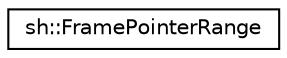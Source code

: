 digraph "Graphical Class Hierarchy"
{
 // LATEX_PDF_SIZE
  edge [fontname="Helvetica",fontsize="10",labelfontname="Helvetica",labelfontsize="10"];
  node [fontname="Helvetica",fontsize="10",shape=record];
  rankdir="LR";
  Node0 [label="sh::FramePointerRange",height=0.2,width=0.4,color="black", fillcolor="white", style="filled",URL="$classsh_1_1_frame_pointer_range.html",tooltip="Represents CONTINOUS range of const frame pointers."];
}
